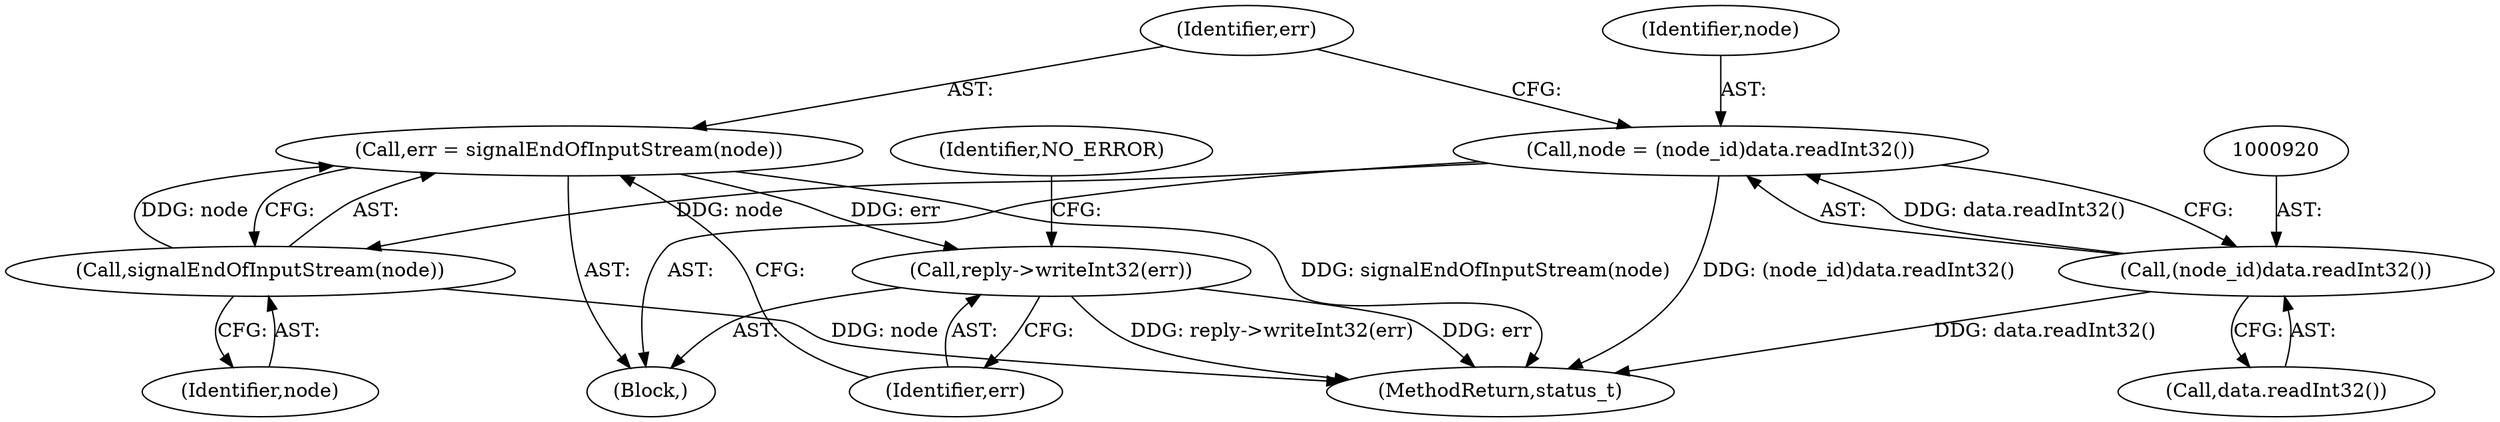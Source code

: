 digraph "0_Android_0bb5ced60304da7f61478ffd359e7ba65d72f181@API" {
"1000923" [label="(Call,err = signalEndOfInputStream(node))"];
"1000925" [label="(Call,signalEndOfInputStream(node))"];
"1000917" [label="(Call,node = (node_id)data.readInt32())"];
"1000919" [label="(Call,(node_id)data.readInt32())"];
"1000927" [label="(Call,reply->writeInt32(err))"];
"1000917" [label="(Call,node = (node_id)data.readInt32())"];
"1000921" [label="(Call,data.readInt32())"];
"1000923" [label="(Call,err = signalEndOfInputStream(node))"];
"1000918" [label="(Identifier,node)"];
"1000930" [label="(Identifier,NO_ERROR)"];
"1000924" [label="(Identifier,err)"];
"1000928" [label="(Identifier,err)"];
"1000925" [label="(Call,signalEndOfInputStream(node))"];
"1000926" [label="(Identifier,node)"];
"1000911" [label="(Block,)"];
"1001337" [label="(MethodReturn,status_t)"];
"1000927" [label="(Call,reply->writeInt32(err))"];
"1000919" [label="(Call,(node_id)data.readInt32())"];
"1000923" -> "1000911"  [label="AST: "];
"1000923" -> "1000925"  [label="CFG: "];
"1000924" -> "1000923"  [label="AST: "];
"1000925" -> "1000923"  [label="AST: "];
"1000928" -> "1000923"  [label="CFG: "];
"1000923" -> "1001337"  [label="DDG: signalEndOfInputStream(node)"];
"1000925" -> "1000923"  [label="DDG: node"];
"1000923" -> "1000927"  [label="DDG: err"];
"1000925" -> "1000926"  [label="CFG: "];
"1000926" -> "1000925"  [label="AST: "];
"1000925" -> "1001337"  [label="DDG: node"];
"1000917" -> "1000925"  [label="DDG: node"];
"1000917" -> "1000911"  [label="AST: "];
"1000917" -> "1000919"  [label="CFG: "];
"1000918" -> "1000917"  [label="AST: "];
"1000919" -> "1000917"  [label="AST: "];
"1000924" -> "1000917"  [label="CFG: "];
"1000917" -> "1001337"  [label="DDG: (node_id)data.readInt32()"];
"1000919" -> "1000917"  [label="DDG: data.readInt32()"];
"1000919" -> "1000921"  [label="CFG: "];
"1000920" -> "1000919"  [label="AST: "];
"1000921" -> "1000919"  [label="AST: "];
"1000919" -> "1001337"  [label="DDG: data.readInt32()"];
"1000927" -> "1000911"  [label="AST: "];
"1000927" -> "1000928"  [label="CFG: "];
"1000928" -> "1000927"  [label="AST: "];
"1000930" -> "1000927"  [label="CFG: "];
"1000927" -> "1001337"  [label="DDG: reply->writeInt32(err)"];
"1000927" -> "1001337"  [label="DDG: err"];
}
